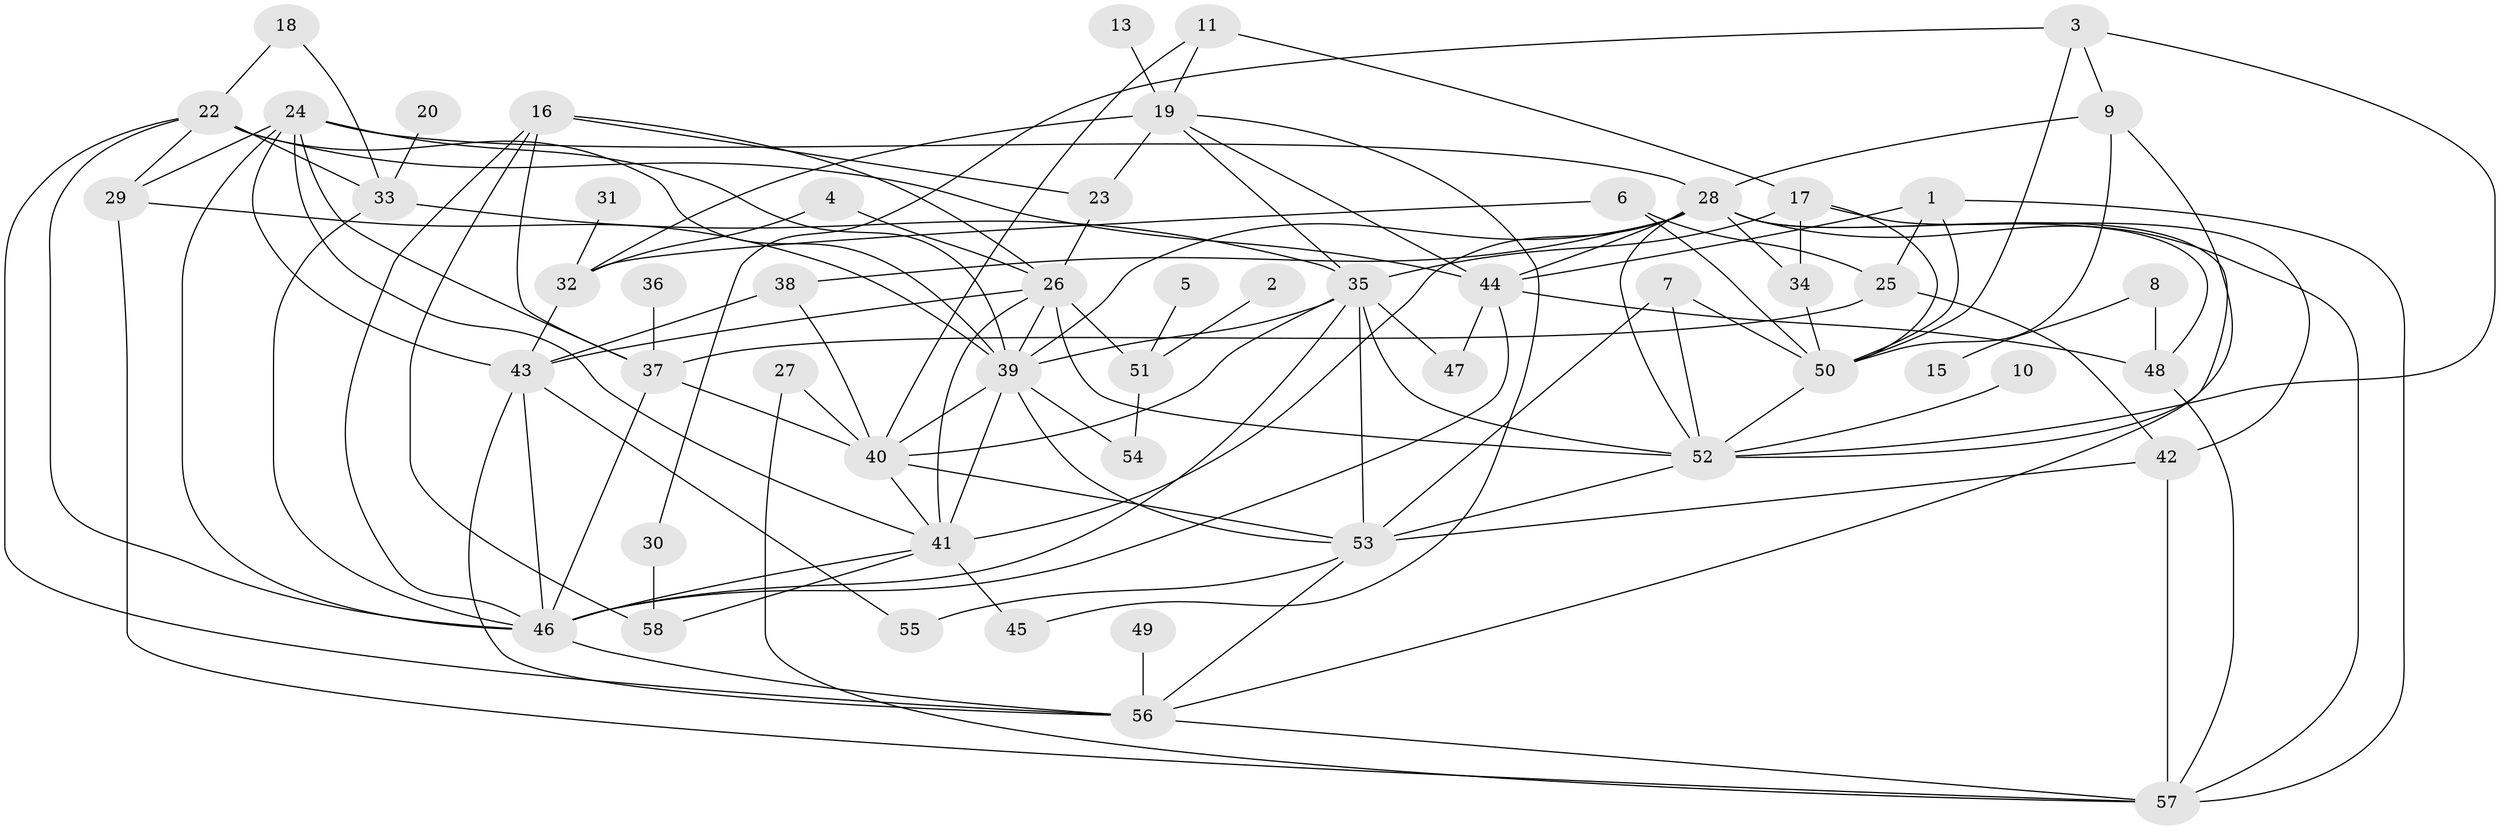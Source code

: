 // original degree distribution, {1: 0.13986013986013987, 3: 0.26573426573426573, 4: 0.14685314685314685, 6: 0.055944055944055944, 2: 0.24475524475524477, 5: 0.09090909090909091, 7: 0.013986013986013986, 0: 0.02097902097902098, 8: 0.013986013986013986, 9: 0.006993006993006993}
// Generated by graph-tools (version 1.1) at 2025/35/03/04/25 23:35:49]
// undirected, 55 vertices, 122 edges
graph export_dot {
  node [color=gray90,style=filled];
  1;
  2;
  3;
  4;
  5;
  6;
  7;
  8;
  9;
  10;
  11;
  13;
  15;
  16;
  17;
  18;
  19;
  20;
  22;
  23;
  24;
  25;
  26;
  27;
  28;
  29;
  30;
  31;
  32;
  33;
  34;
  35;
  36;
  37;
  38;
  39;
  40;
  41;
  42;
  43;
  44;
  45;
  46;
  47;
  48;
  49;
  50;
  51;
  52;
  53;
  54;
  55;
  56;
  57;
  58;
  1 -- 25 [weight=1.0];
  1 -- 44 [weight=1.0];
  1 -- 50 [weight=1.0];
  1 -- 57 [weight=1.0];
  2 -- 51 [weight=1.0];
  3 -- 9 [weight=1.0];
  3 -- 30 [weight=1.0];
  3 -- 50 [weight=1.0];
  3 -- 52 [weight=1.0];
  4 -- 26 [weight=1.0];
  4 -- 32 [weight=1.0];
  5 -- 51 [weight=1.0];
  6 -- 25 [weight=1.0];
  6 -- 32 [weight=1.0];
  6 -- 50 [weight=1.0];
  7 -- 50 [weight=1.0];
  7 -- 52 [weight=1.0];
  7 -- 53 [weight=1.0];
  8 -- 15 [weight=2.0];
  8 -- 48 [weight=1.0];
  9 -- 28 [weight=1.0];
  9 -- 50 [weight=1.0];
  9 -- 52 [weight=1.0];
  10 -- 52 [weight=1.0];
  11 -- 17 [weight=1.0];
  11 -- 19 [weight=1.0];
  11 -- 40 [weight=1.0];
  13 -- 19 [weight=1.0];
  16 -- 23 [weight=1.0];
  16 -- 26 [weight=1.0];
  16 -- 37 [weight=1.0];
  16 -- 46 [weight=1.0];
  16 -- 58 [weight=1.0];
  17 -- 34 [weight=1.0];
  17 -- 35 [weight=1.0];
  17 -- 42 [weight=1.0];
  17 -- 50 [weight=1.0];
  18 -- 22 [weight=1.0];
  18 -- 33 [weight=1.0];
  19 -- 23 [weight=1.0];
  19 -- 32 [weight=2.0];
  19 -- 35 [weight=1.0];
  19 -- 44 [weight=1.0];
  19 -- 45 [weight=1.0];
  20 -- 33 [weight=1.0];
  22 -- 29 [weight=1.0];
  22 -- 33 [weight=1.0];
  22 -- 39 [weight=1.0];
  22 -- 44 [weight=1.0];
  22 -- 46 [weight=1.0];
  22 -- 56 [weight=1.0];
  23 -- 26 [weight=1.0];
  24 -- 28 [weight=2.0];
  24 -- 29 [weight=1.0];
  24 -- 37 [weight=1.0];
  24 -- 39 [weight=1.0];
  24 -- 41 [weight=1.0];
  24 -- 43 [weight=1.0];
  24 -- 46 [weight=1.0];
  25 -- 37 [weight=1.0];
  25 -- 42 [weight=1.0];
  26 -- 39 [weight=1.0];
  26 -- 41 [weight=2.0];
  26 -- 43 [weight=1.0];
  26 -- 51 [weight=2.0];
  26 -- 52 [weight=1.0];
  27 -- 40 [weight=1.0];
  27 -- 57 [weight=1.0];
  28 -- 34 [weight=1.0];
  28 -- 38 [weight=1.0];
  28 -- 39 [weight=1.0];
  28 -- 41 [weight=1.0];
  28 -- 44 [weight=1.0];
  28 -- 48 [weight=1.0];
  28 -- 52 [weight=1.0];
  28 -- 56 [weight=1.0];
  28 -- 57 [weight=1.0];
  29 -- 39 [weight=1.0];
  29 -- 57 [weight=1.0];
  30 -- 58 [weight=1.0];
  31 -- 32 [weight=1.0];
  32 -- 43 [weight=3.0];
  33 -- 35 [weight=2.0];
  33 -- 46 [weight=1.0];
  34 -- 50 [weight=1.0];
  35 -- 39 [weight=1.0];
  35 -- 40 [weight=1.0];
  35 -- 46 [weight=2.0];
  35 -- 47 [weight=1.0];
  35 -- 52 [weight=1.0];
  35 -- 53 [weight=1.0];
  36 -- 37 [weight=1.0];
  37 -- 40 [weight=1.0];
  37 -- 46 [weight=1.0];
  38 -- 40 [weight=1.0];
  38 -- 43 [weight=1.0];
  39 -- 40 [weight=3.0];
  39 -- 41 [weight=1.0];
  39 -- 53 [weight=1.0];
  39 -- 54 [weight=1.0];
  40 -- 41 [weight=1.0];
  40 -- 53 [weight=1.0];
  41 -- 45 [weight=1.0];
  41 -- 46 [weight=1.0];
  41 -- 58 [weight=1.0];
  42 -- 53 [weight=1.0];
  42 -- 57 [weight=1.0];
  43 -- 46 [weight=2.0];
  43 -- 55 [weight=1.0];
  43 -- 56 [weight=1.0];
  44 -- 46 [weight=1.0];
  44 -- 47 [weight=1.0];
  44 -- 48 [weight=1.0];
  46 -- 56 [weight=1.0];
  48 -- 57 [weight=1.0];
  49 -- 56 [weight=1.0];
  50 -- 52 [weight=1.0];
  51 -- 54 [weight=1.0];
  52 -- 53 [weight=1.0];
  53 -- 55 [weight=1.0];
  53 -- 56 [weight=1.0];
  56 -- 57 [weight=1.0];
}
